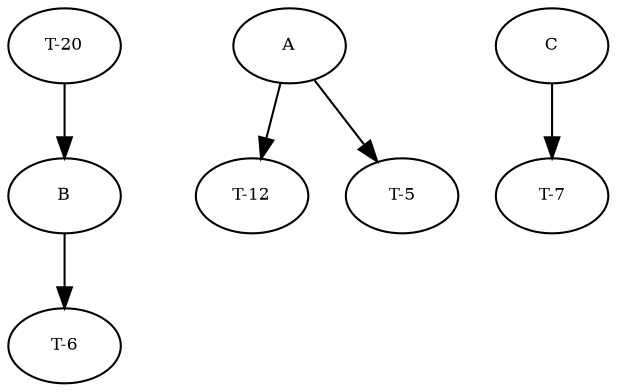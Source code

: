 digraph RGL__DirectedAdjacencyGraph {
    "T-20" [
        fontsize = 8,
        label = "T-20"
    ]

    B [
        fontsize = 8,
        label = B
    ]

    A [
        fontsize = 8,
        label = A
    ]

    "T-12" [
        fontsize = 8,
        label = "T-12"
    ]

    C [
        fontsize = 8,
        label = C
    ]

    "T-7" [
        fontsize = 8,
        label = "T-7"
    ]

    "T-6" [
        fontsize = 8,
        label = "T-6"
    ]

    "T-5" [
        fontsize = 8,
        label = "T-5"
    ]

    "T-20" -> B [
        fontsize = 8
    ]

    B -> "T-6" [
        fontsize = 8
    ]

    A -> "T-12" [
        fontsize = 8
    ]

    A -> "T-5" [
        fontsize = 8
    ]

    C -> "T-7" [
        fontsize = 8
    ]
}
